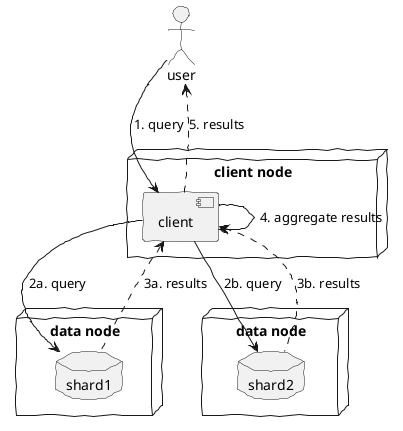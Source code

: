 @startuml

skinparam handwritten true

actor user
node "client node" {
  [client]
}
node "data node" as data1 {
  database shard1
}
node "data node" as data2 {
  database shard2
}

user --> client: 1. query
client --> shard1: 2a. query
client <.. shard1: 3a. results
client --> shard2: 2b. query
client <.. shard2: 3b. results
client --> client: 4. aggregate results
client ..> user: 5. results

@enduml